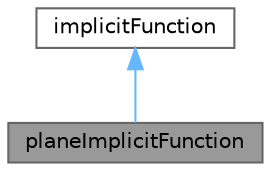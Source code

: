 digraph "planeImplicitFunction"
{
 // LATEX_PDF_SIZE
  bgcolor="transparent";
  edge [fontname=Helvetica,fontsize=10,labelfontname=Helvetica,labelfontsize=10];
  node [fontname=Helvetica,fontsize=10,shape=box,height=0.2,width=0.4];
  Node1 [id="Node000001",label="planeImplicitFunction",height=0.2,width=0.4,color="gray40", fillcolor="grey60", style="filled", fontcolor="black",tooltip="creates a plane"];
  Node2 -> Node1 [id="edge1_Node000001_Node000002",dir="back",color="steelblue1",style="solid",tooltip=" "];
  Node2 [id="Node000002",label="implicitFunction",height=0.2,width=0.4,color="gray40", fillcolor="white", style="filled",URL="$classFoam_1_1implicitFunction.html",tooltip="Base class for implicit functions."];
}
